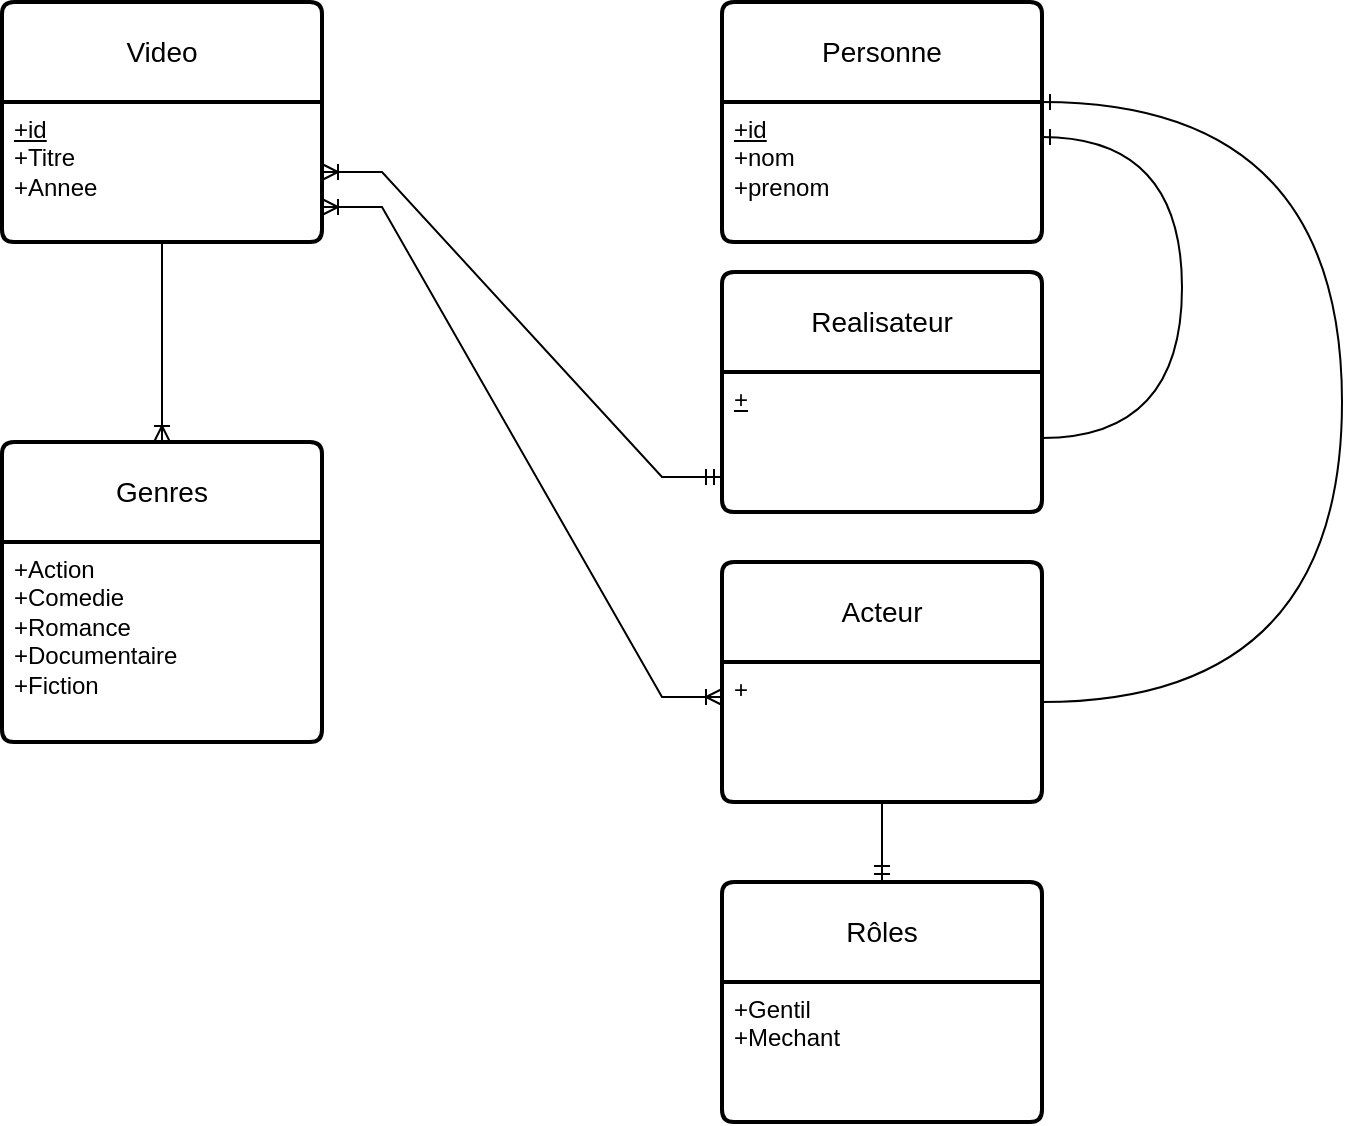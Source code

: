 <mxfile version="22.0.2" type="github">
  <diagram id="R2lEEEUBdFMjLlhIrx00" name="Page-1">
    <mxGraphModel dx="743" dy="1629" grid="1" gridSize="10" guides="1" tooltips="1" connect="1" arrows="1" fold="1" page="1" pageScale="1" pageWidth="850" pageHeight="1100" math="0" shadow="0" extFonts="Permanent Marker^https://fonts.googleapis.com/css?family=Permanent+Marker">
      <root>
        <mxCell id="0" />
        <mxCell id="1" parent="0" />
        <mxCell id="nduM_owJppZvK7B70Yxm-2" value="Rôles" style="swimlane;childLayout=stackLayout;horizontal=1;startSize=50;horizontalStack=0;rounded=1;fontSize=14;fontStyle=0;strokeWidth=2;resizeParent=0;resizeLast=1;shadow=0;dashed=0;align=center;arcSize=4;whiteSpace=wrap;html=1;" vertex="1" parent="1">
          <mxGeometry x="480" y="400" width="160" height="120" as="geometry" />
        </mxCell>
        <mxCell id="nduM_owJppZvK7B70Yxm-3" value="+Gentil&lt;br&gt;+Mechant" style="align=left;strokeColor=none;fillColor=none;spacingLeft=4;fontSize=12;verticalAlign=top;resizable=0;rotatable=0;part=1;html=1;" vertex="1" parent="nduM_owJppZvK7B70Yxm-2">
          <mxGeometry y="50" width="160" height="70" as="geometry" />
        </mxCell>
        <mxCell id="nduM_owJppZvK7B70Yxm-4" value="Genres" style="swimlane;childLayout=stackLayout;horizontal=1;startSize=50;horizontalStack=0;rounded=1;fontSize=14;fontStyle=0;strokeWidth=2;resizeParent=0;resizeLast=1;shadow=0;dashed=0;align=center;arcSize=4;whiteSpace=wrap;html=1;" vertex="1" parent="1">
          <mxGeometry x="120" y="180" width="160" height="150" as="geometry" />
        </mxCell>
        <mxCell id="nduM_owJppZvK7B70Yxm-5" value="+Action&lt;br&gt;+Comedie&lt;br&gt;+Romance&lt;br&gt;+Documentaire&lt;br&gt;+Fiction" style="align=left;strokeColor=none;fillColor=none;spacingLeft=4;fontSize=12;verticalAlign=top;resizable=0;rotatable=0;part=1;html=1;" vertex="1" parent="nduM_owJppZvK7B70Yxm-4">
          <mxGeometry y="50" width="160" height="100" as="geometry" />
        </mxCell>
        <mxCell id="nduM_owJppZvK7B70Yxm-9" style="edgeStyle=orthogonalEdgeStyle;rounded=0;orthogonalLoop=1;jettySize=auto;html=1;exitX=0.5;exitY=1;exitDx=0;exitDy=0;" edge="1" parent="nduM_owJppZvK7B70Yxm-4" source="nduM_owJppZvK7B70Yxm-5" target="nduM_owJppZvK7B70Yxm-5">
          <mxGeometry relative="1" as="geometry" />
        </mxCell>
        <mxCell id="nduM_owJppZvK7B70Yxm-10" value="Video" style="swimlane;childLayout=stackLayout;horizontal=1;startSize=50;horizontalStack=0;rounded=1;fontSize=14;fontStyle=0;strokeWidth=2;resizeParent=0;resizeLast=1;shadow=0;dashed=0;align=center;arcSize=4;whiteSpace=wrap;html=1;" vertex="1" parent="1">
          <mxGeometry x="120" y="-40" width="160" height="120" as="geometry" />
        </mxCell>
        <mxCell id="nduM_owJppZvK7B70Yxm-11" value="&lt;u&gt;+id&lt;/u&gt;&lt;br&gt;+Titre&lt;br&gt;+Annee" style="align=left;strokeColor=none;fillColor=none;spacingLeft=4;fontSize=12;verticalAlign=top;resizable=0;rotatable=0;part=1;html=1;" vertex="1" parent="nduM_owJppZvK7B70Yxm-10">
          <mxGeometry y="50" width="160" height="70" as="geometry" />
        </mxCell>
        <mxCell id="nduM_owJppZvK7B70Yxm-12" value="Acteur" style="swimlane;childLayout=stackLayout;horizontal=1;startSize=50;horizontalStack=0;rounded=1;fontSize=14;fontStyle=0;strokeWidth=2;resizeParent=0;resizeLast=1;shadow=0;dashed=0;align=center;arcSize=4;whiteSpace=wrap;html=1;" vertex="1" parent="1">
          <mxGeometry x="480" y="240" width="160" height="120" as="geometry" />
        </mxCell>
        <mxCell id="nduM_owJppZvK7B70Yxm-13" value="+" style="align=left;strokeColor=none;fillColor=none;spacingLeft=4;fontSize=12;verticalAlign=top;resizable=0;rotatable=0;part=1;html=1;" vertex="1" parent="nduM_owJppZvK7B70Yxm-12">
          <mxGeometry y="50" width="160" height="70" as="geometry" />
        </mxCell>
        <mxCell id="nduM_owJppZvK7B70Yxm-14" value="Realisateur" style="swimlane;childLayout=stackLayout;horizontal=1;startSize=50;horizontalStack=0;rounded=1;fontSize=14;fontStyle=0;strokeWidth=2;resizeParent=0;resizeLast=1;shadow=0;dashed=0;align=center;arcSize=4;whiteSpace=wrap;html=1;" vertex="1" parent="1">
          <mxGeometry x="480" y="95" width="160" height="120" as="geometry" />
        </mxCell>
        <mxCell id="nduM_owJppZvK7B70Yxm-15" value="&lt;u&gt;+&lt;/u&gt;" style="align=left;strokeColor=none;fillColor=none;spacingLeft=4;fontSize=12;verticalAlign=top;resizable=0;rotatable=0;part=1;html=1;" vertex="1" parent="nduM_owJppZvK7B70Yxm-14">
          <mxGeometry y="50" width="160" height="70" as="geometry" />
        </mxCell>
        <mxCell id="nduM_owJppZvK7B70Yxm-16" value="Personne" style="swimlane;childLayout=stackLayout;horizontal=1;startSize=50;horizontalStack=0;rounded=1;fontSize=14;fontStyle=0;strokeWidth=2;resizeParent=0;resizeLast=1;shadow=0;dashed=0;align=center;arcSize=4;whiteSpace=wrap;html=1;" vertex="1" parent="1">
          <mxGeometry x="480" y="-40" width="160" height="120" as="geometry" />
        </mxCell>
        <mxCell id="nduM_owJppZvK7B70Yxm-17" value="&lt;u&gt;+id&lt;/u&gt;&lt;br&gt;+nom&lt;br&gt;+prenom" style="align=left;strokeColor=none;fillColor=none;spacingLeft=4;fontSize=12;verticalAlign=top;resizable=0;rotatable=0;part=1;html=1;" vertex="1" parent="nduM_owJppZvK7B70Yxm-16">
          <mxGeometry y="50" width="160" height="70" as="geometry" />
        </mxCell>
        <mxCell id="nduM_owJppZvK7B70Yxm-24" value="" style="edgeStyle=orthogonalEdgeStyle;fontSize=12;html=1;endArrow=ERone;endFill=1;rounded=0;curved=1;entryX=1;entryY=0.25;entryDx=0;entryDy=0;" edge="1" parent="1" source="nduM_owJppZvK7B70Yxm-15" target="nduM_owJppZvK7B70Yxm-17">
          <mxGeometry width="100" height="100" relative="1" as="geometry">
            <mxPoint x="390" y="245" as="sourcePoint" />
            <mxPoint x="780" y="40" as="targetPoint" />
            <Array as="points">
              <mxPoint x="710" y="178" />
              <mxPoint x="710" y="28" />
            </Array>
          </mxGeometry>
        </mxCell>
        <mxCell id="nduM_owJppZvK7B70Yxm-25" value="" style="edgeStyle=orthogonalEdgeStyle;fontSize=12;html=1;endArrow=ERone;endFill=1;rounded=0;curved=1;entryX=1;entryY=0.25;entryDx=0;entryDy=0;exitX=1;exitY=0;exitDx=0;exitDy=0;" edge="1" parent="1">
          <mxGeometry width="100" height="100" relative="1" as="geometry">
            <mxPoint x="640" y="310" as="sourcePoint" />
            <mxPoint x="640" y="10" as="targetPoint" />
            <Array as="points">
              <mxPoint x="790" y="310" />
              <mxPoint x="790" y="10" />
            </Array>
          </mxGeometry>
        </mxCell>
        <mxCell id="nduM_owJppZvK7B70Yxm-26" value="" style="fontSize=12;html=1;endArrow=ERmandOne;rounded=0;entryX=0.5;entryY=0;entryDx=0;entryDy=0;" edge="1" parent="1" source="nduM_owJppZvK7B70Yxm-13" target="nduM_owJppZvK7B70Yxm-2">
          <mxGeometry width="100" height="100" relative="1" as="geometry">
            <mxPoint x="420" y="350" as="sourcePoint" />
            <mxPoint x="570" y="400" as="targetPoint" />
          </mxGeometry>
        </mxCell>
        <mxCell id="nduM_owJppZvK7B70Yxm-31" value="" style="fontSize=12;html=1;endArrow=ERoneToMany;rounded=0;exitX=0.5;exitY=1;exitDx=0;exitDy=0;entryX=0.5;entryY=0;entryDx=0;entryDy=0;" edge="1" parent="1" source="nduM_owJppZvK7B70Yxm-11" target="nduM_owJppZvK7B70Yxm-4">
          <mxGeometry width="100" height="100" relative="1" as="geometry">
            <mxPoint x="290" y="180" as="sourcePoint" />
            <mxPoint x="390" y="80" as="targetPoint" />
          </mxGeometry>
        </mxCell>
        <mxCell id="nduM_owJppZvK7B70Yxm-33" value="" style="edgeStyle=entityRelationEdgeStyle;fontSize=12;html=1;endArrow=ERoneToMany;startArrow=ERmandOne;rounded=0;entryX=1;entryY=0.5;entryDx=0;entryDy=0;exitX=0;exitY=0.75;exitDx=0;exitDy=0;" edge="1" parent="1" source="nduM_owJppZvK7B70Yxm-15" target="nduM_owJppZvK7B70Yxm-11">
          <mxGeometry width="100" height="100" relative="1" as="geometry">
            <mxPoint x="420" y="260" as="sourcePoint" />
            <mxPoint x="520" y="160" as="targetPoint" />
          </mxGeometry>
        </mxCell>
        <mxCell id="nduM_owJppZvK7B70Yxm-36" value="" style="edgeStyle=entityRelationEdgeStyle;fontSize=12;html=1;endArrow=ERoneToMany;startArrow=ERoneToMany;rounded=0;exitX=1;exitY=0.75;exitDx=0;exitDy=0;entryX=0;entryY=0.25;entryDx=0;entryDy=0;" edge="1" parent="1" source="nduM_owJppZvK7B70Yxm-11" target="nduM_owJppZvK7B70Yxm-13">
          <mxGeometry width="100" height="100" relative="1" as="geometry">
            <mxPoint x="420" y="260" as="sourcePoint" />
            <mxPoint x="520" y="160" as="targetPoint" />
          </mxGeometry>
        </mxCell>
      </root>
    </mxGraphModel>
  </diagram>
</mxfile>
